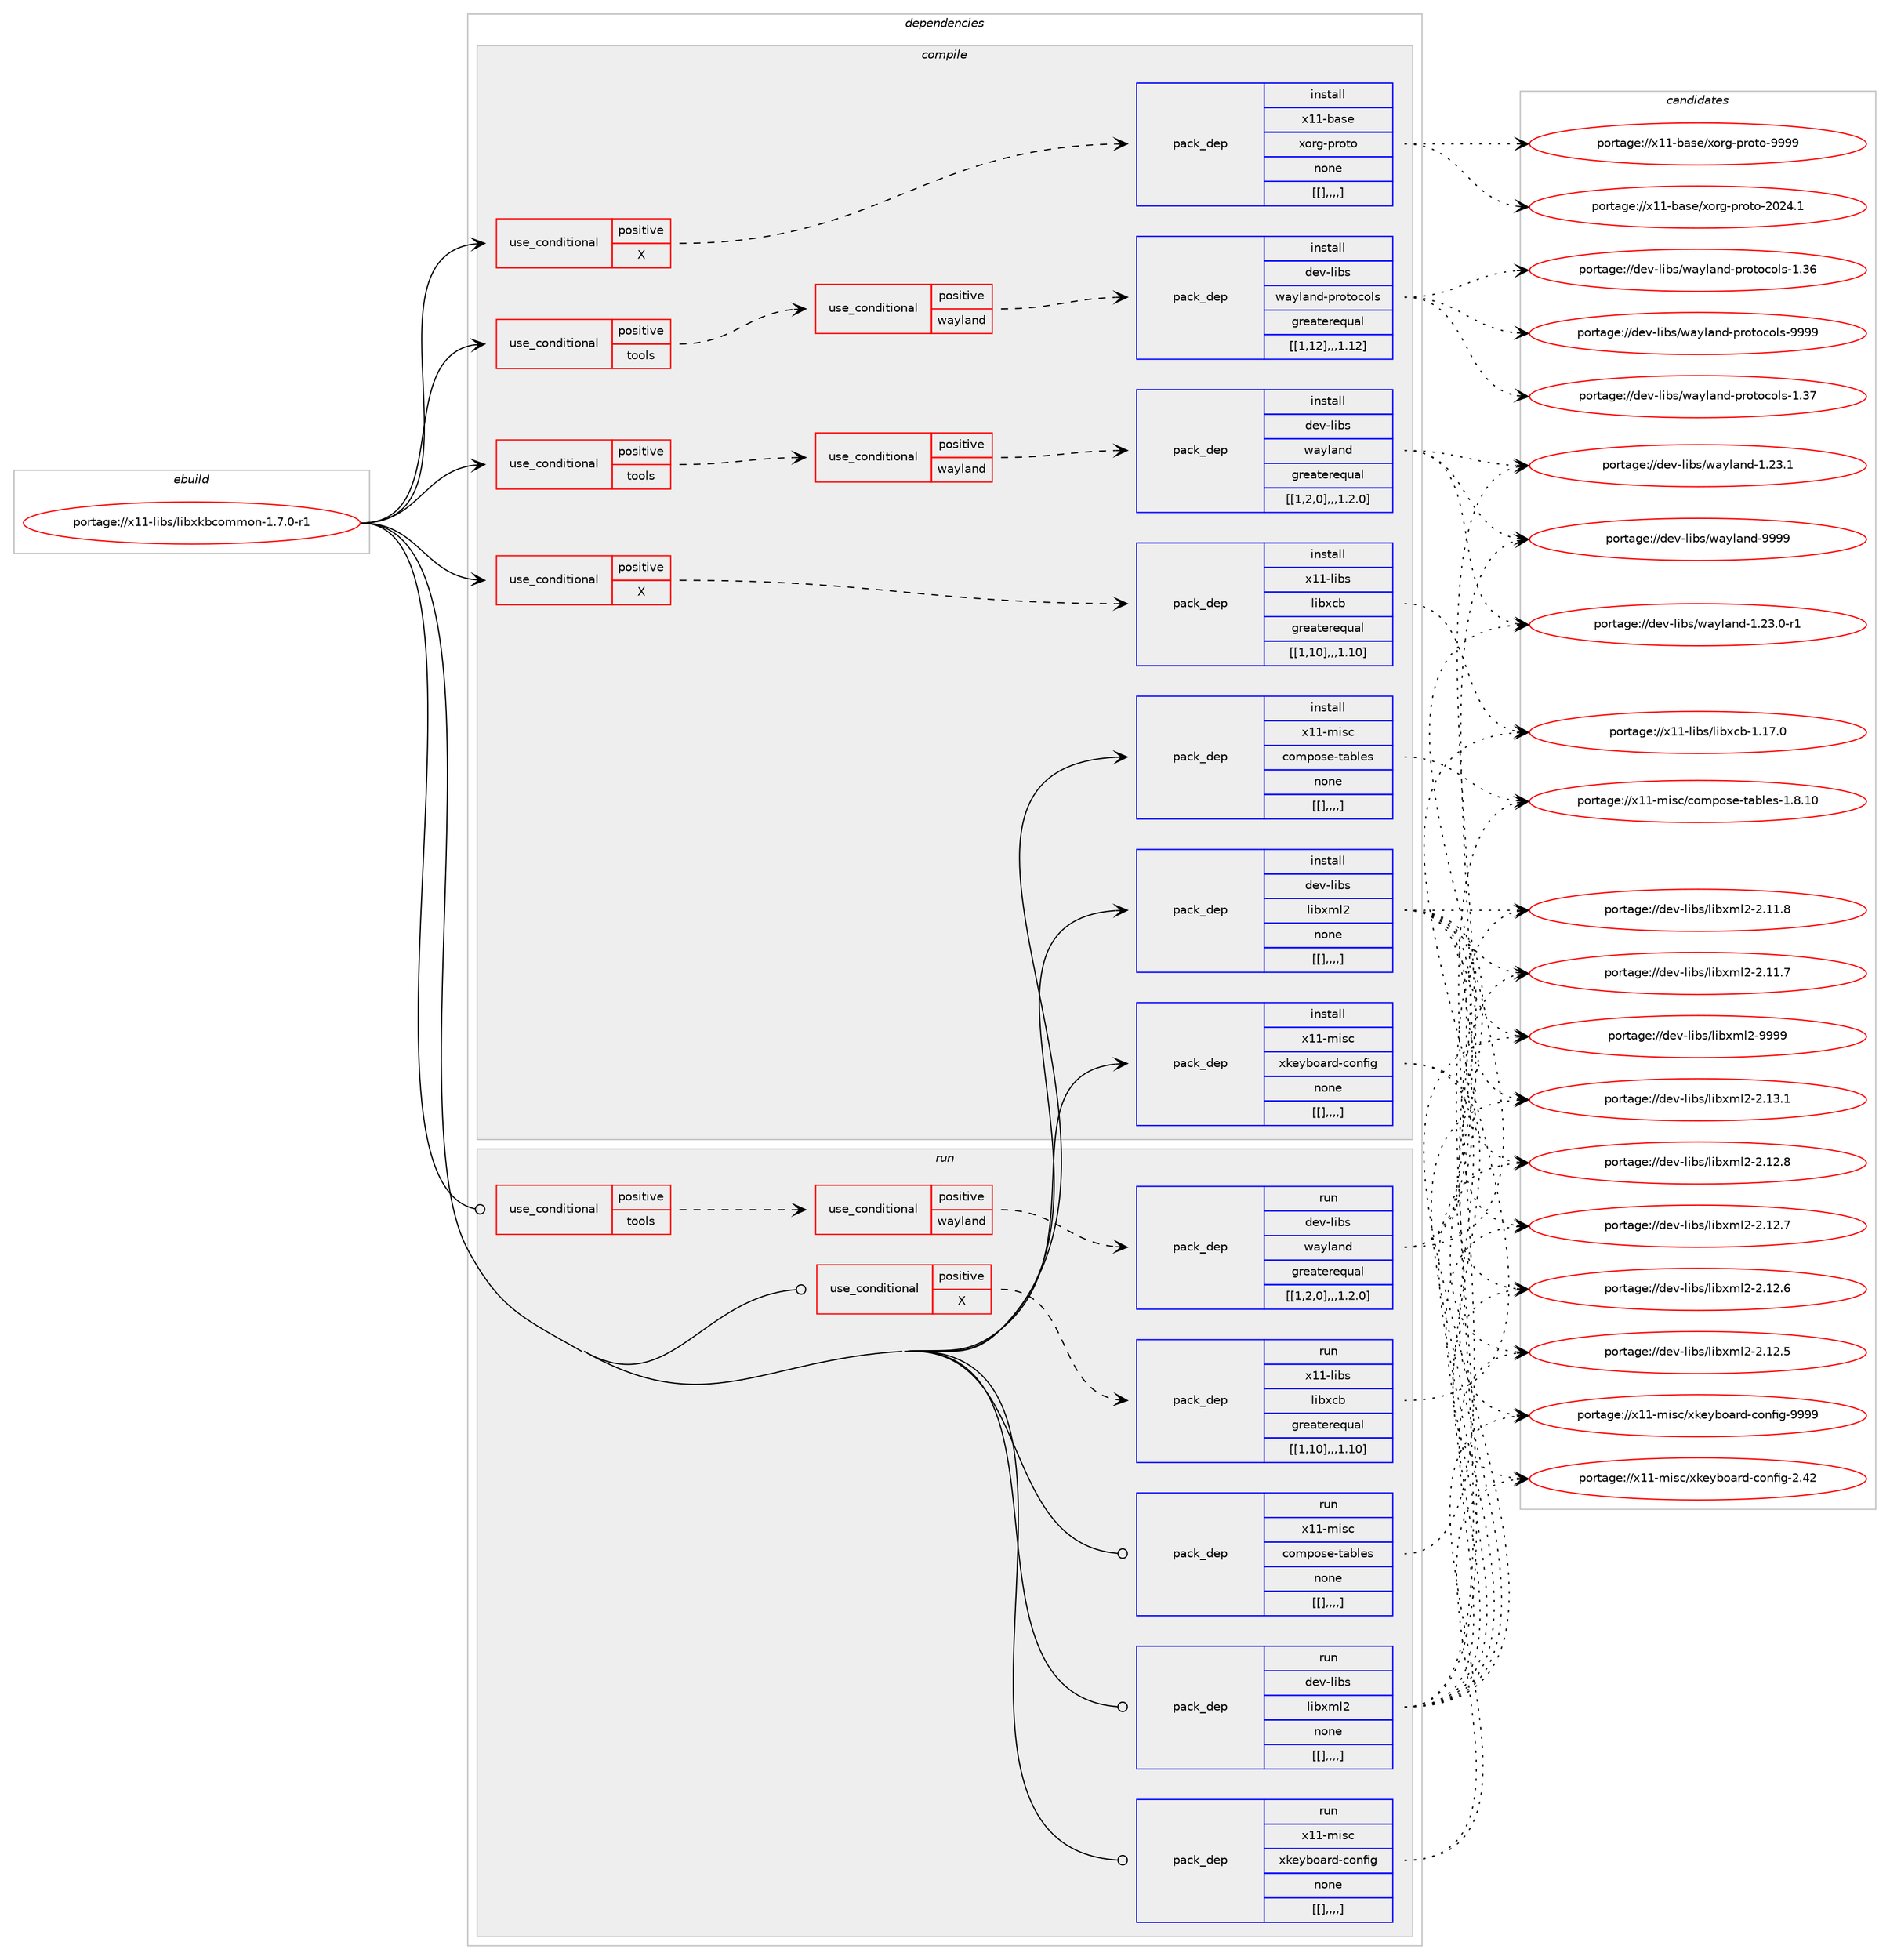 digraph prolog {

# *************
# Graph options
# *************

newrank=true;
concentrate=true;
compound=true;
graph [rankdir=LR,fontname=Helvetica,fontsize=10,ranksep=1.5];#, ranksep=2.5, nodesep=0.2];
edge  [arrowhead=vee];
node  [fontname=Helvetica,fontsize=10];

# **********
# The ebuild
# **********

subgraph cluster_leftcol {
color=gray;
label=<<i>ebuild</i>>;
id [label="portage://x11-libs/libxkbcommon-1.7.0-r1", color=red, width=4, href="../x11-libs/libxkbcommon-1.7.0-r1.svg"];
}

# ****************
# The dependencies
# ****************

subgraph cluster_midcol {
color=gray;
label=<<i>dependencies</i>>;
subgraph cluster_compile {
fillcolor="#eeeeee";
style=filled;
label=<<i>compile</i>>;
subgraph cond7040 {
dependency20641 [label=<<TABLE BORDER="0" CELLBORDER="1" CELLSPACING="0" CELLPADDING="4"><TR><TD ROWSPAN="3" CELLPADDING="10">use_conditional</TD></TR><TR><TD>positive</TD></TR><TR><TD>X</TD></TR></TABLE>>, shape=none, color=red];
subgraph pack13394 {
dependency20642 [label=<<TABLE BORDER="0" CELLBORDER="1" CELLSPACING="0" CELLPADDING="4" WIDTH="220"><TR><TD ROWSPAN="6" CELLPADDING="30">pack_dep</TD></TR><TR><TD WIDTH="110">install</TD></TR><TR><TD>x11-base</TD></TR><TR><TD>xorg-proto</TD></TR><TR><TD>none</TD></TR><TR><TD>[[],,,,]</TD></TR></TABLE>>, shape=none, color=blue];
}
dependency20641:e -> dependency20642:w [weight=20,style="dashed",arrowhead="vee"];
}
id:e -> dependency20641:w [weight=20,style="solid",arrowhead="vee"];
subgraph cond7041 {
dependency20643 [label=<<TABLE BORDER="0" CELLBORDER="1" CELLSPACING="0" CELLPADDING="4"><TR><TD ROWSPAN="3" CELLPADDING="10">use_conditional</TD></TR><TR><TD>positive</TD></TR><TR><TD>X</TD></TR></TABLE>>, shape=none, color=red];
subgraph pack13395 {
dependency20644 [label=<<TABLE BORDER="0" CELLBORDER="1" CELLSPACING="0" CELLPADDING="4" WIDTH="220"><TR><TD ROWSPAN="6" CELLPADDING="30">pack_dep</TD></TR><TR><TD WIDTH="110">install</TD></TR><TR><TD>x11-libs</TD></TR><TR><TD>libxcb</TD></TR><TR><TD>greaterequal</TD></TR><TR><TD>[[1,10],,,1.10]</TD></TR></TABLE>>, shape=none, color=blue];
}
dependency20643:e -> dependency20644:w [weight=20,style="dashed",arrowhead="vee"];
}
id:e -> dependency20643:w [weight=20,style="solid",arrowhead="vee"];
subgraph cond7042 {
dependency20645 [label=<<TABLE BORDER="0" CELLBORDER="1" CELLSPACING="0" CELLPADDING="4"><TR><TD ROWSPAN="3" CELLPADDING="10">use_conditional</TD></TR><TR><TD>positive</TD></TR><TR><TD>tools</TD></TR></TABLE>>, shape=none, color=red];
subgraph cond7043 {
dependency20646 [label=<<TABLE BORDER="0" CELLBORDER="1" CELLSPACING="0" CELLPADDING="4"><TR><TD ROWSPAN="3" CELLPADDING="10">use_conditional</TD></TR><TR><TD>positive</TD></TR><TR><TD>wayland</TD></TR></TABLE>>, shape=none, color=red];
subgraph pack13396 {
dependency20647 [label=<<TABLE BORDER="0" CELLBORDER="1" CELLSPACING="0" CELLPADDING="4" WIDTH="220"><TR><TD ROWSPAN="6" CELLPADDING="30">pack_dep</TD></TR><TR><TD WIDTH="110">install</TD></TR><TR><TD>dev-libs</TD></TR><TR><TD>wayland</TD></TR><TR><TD>greaterequal</TD></TR><TR><TD>[[1,2,0],,,1.2.0]</TD></TR></TABLE>>, shape=none, color=blue];
}
dependency20646:e -> dependency20647:w [weight=20,style="dashed",arrowhead="vee"];
}
dependency20645:e -> dependency20646:w [weight=20,style="dashed",arrowhead="vee"];
}
id:e -> dependency20645:w [weight=20,style="solid",arrowhead="vee"];
subgraph cond7044 {
dependency20648 [label=<<TABLE BORDER="0" CELLBORDER="1" CELLSPACING="0" CELLPADDING="4"><TR><TD ROWSPAN="3" CELLPADDING="10">use_conditional</TD></TR><TR><TD>positive</TD></TR><TR><TD>tools</TD></TR></TABLE>>, shape=none, color=red];
subgraph cond7045 {
dependency20649 [label=<<TABLE BORDER="0" CELLBORDER="1" CELLSPACING="0" CELLPADDING="4"><TR><TD ROWSPAN="3" CELLPADDING="10">use_conditional</TD></TR><TR><TD>positive</TD></TR><TR><TD>wayland</TD></TR></TABLE>>, shape=none, color=red];
subgraph pack13397 {
dependency20650 [label=<<TABLE BORDER="0" CELLBORDER="1" CELLSPACING="0" CELLPADDING="4" WIDTH="220"><TR><TD ROWSPAN="6" CELLPADDING="30">pack_dep</TD></TR><TR><TD WIDTH="110">install</TD></TR><TR><TD>dev-libs</TD></TR><TR><TD>wayland-protocols</TD></TR><TR><TD>greaterequal</TD></TR><TR><TD>[[1,12],,,1.12]</TD></TR></TABLE>>, shape=none, color=blue];
}
dependency20649:e -> dependency20650:w [weight=20,style="dashed",arrowhead="vee"];
}
dependency20648:e -> dependency20649:w [weight=20,style="dashed",arrowhead="vee"];
}
id:e -> dependency20648:w [weight=20,style="solid",arrowhead="vee"];
subgraph pack13398 {
dependency20651 [label=<<TABLE BORDER="0" CELLBORDER="1" CELLSPACING="0" CELLPADDING="4" WIDTH="220"><TR><TD ROWSPAN="6" CELLPADDING="30">pack_dep</TD></TR><TR><TD WIDTH="110">install</TD></TR><TR><TD>dev-libs</TD></TR><TR><TD>libxml2</TD></TR><TR><TD>none</TD></TR><TR><TD>[[],,,,]</TD></TR></TABLE>>, shape=none, color=blue];
}
id:e -> dependency20651:w [weight=20,style="solid",arrowhead="vee"];
subgraph pack13399 {
dependency20652 [label=<<TABLE BORDER="0" CELLBORDER="1" CELLSPACING="0" CELLPADDING="4" WIDTH="220"><TR><TD ROWSPAN="6" CELLPADDING="30">pack_dep</TD></TR><TR><TD WIDTH="110">install</TD></TR><TR><TD>x11-misc</TD></TR><TR><TD>compose-tables</TD></TR><TR><TD>none</TD></TR><TR><TD>[[],,,,]</TD></TR></TABLE>>, shape=none, color=blue];
}
id:e -> dependency20652:w [weight=20,style="solid",arrowhead="vee"];
subgraph pack13400 {
dependency20653 [label=<<TABLE BORDER="0" CELLBORDER="1" CELLSPACING="0" CELLPADDING="4" WIDTH="220"><TR><TD ROWSPAN="6" CELLPADDING="30">pack_dep</TD></TR><TR><TD WIDTH="110">install</TD></TR><TR><TD>x11-misc</TD></TR><TR><TD>xkeyboard-config</TD></TR><TR><TD>none</TD></TR><TR><TD>[[],,,,]</TD></TR></TABLE>>, shape=none, color=blue];
}
id:e -> dependency20653:w [weight=20,style="solid",arrowhead="vee"];
}
subgraph cluster_compileandrun {
fillcolor="#eeeeee";
style=filled;
label=<<i>compile and run</i>>;
}
subgraph cluster_run {
fillcolor="#eeeeee";
style=filled;
label=<<i>run</i>>;
subgraph cond7046 {
dependency20654 [label=<<TABLE BORDER="0" CELLBORDER="1" CELLSPACING="0" CELLPADDING="4"><TR><TD ROWSPAN="3" CELLPADDING="10">use_conditional</TD></TR><TR><TD>positive</TD></TR><TR><TD>X</TD></TR></TABLE>>, shape=none, color=red];
subgraph pack13401 {
dependency20655 [label=<<TABLE BORDER="0" CELLBORDER="1" CELLSPACING="0" CELLPADDING="4" WIDTH="220"><TR><TD ROWSPAN="6" CELLPADDING="30">pack_dep</TD></TR><TR><TD WIDTH="110">run</TD></TR><TR><TD>x11-libs</TD></TR><TR><TD>libxcb</TD></TR><TR><TD>greaterequal</TD></TR><TR><TD>[[1,10],,,1.10]</TD></TR></TABLE>>, shape=none, color=blue];
}
dependency20654:e -> dependency20655:w [weight=20,style="dashed",arrowhead="vee"];
}
id:e -> dependency20654:w [weight=20,style="solid",arrowhead="odot"];
subgraph cond7047 {
dependency20656 [label=<<TABLE BORDER="0" CELLBORDER="1" CELLSPACING="0" CELLPADDING="4"><TR><TD ROWSPAN="3" CELLPADDING="10">use_conditional</TD></TR><TR><TD>positive</TD></TR><TR><TD>tools</TD></TR></TABLE>>, shape=none, color=red];
subgraph cond7048 {
dependency20657 [label=<<TABLE BORDER="0" CELLBORDER="1" CELLSPACING="0" CELLPADDING="4"><TR><TD ROWSPAN="3" CELLPADDING="10">use_conditional</TD></TR><TR><TD>positive</TD></TR><TR><TD>wayland</TD></TR></TABLE>>, shape=none, color=red];
subgraph pack13402 {
dependency20658 [label=<<TABLE BORDER="0" CELLBORDER="1" CELLSPACING="0" CELLPADDING="4" WIDTH="220"><TR><TD ROWSPAN="6" CELLPADDING="30">pack_dep</TD></TR><TR><TD WIDTH="110">run</TD></TR><TR><TD>dev-libs</TD></TR><TR><TD>wayland</TD></TR><TR><TD>greaterequal</TD></TR><TR><TD>[[1,2,0],,,1.2.0]</TD></TR></TABLE>>, shape=none, color=blue];
}
dependency20657:e -> dependency20658:w [weight=20,style="dashed",arrowhead="vee"];
}
dependency20656:e -> dependency20657:w [weight=20,style="dashed",arrowhead="vee"];
}
id:e -> dependency20656:w [weight=20,style="solid",arrowhead="odot"];
subgraph pack13403 {
dependency20659 [label=<<TABLE BORDER="0" CELLBORDER="1" CELLSPACING="0" CELLPADDING="4" WIDTH="220"><TR><TD ROWSPAN="6" CELLPADDING="30">pack_dep</TD></TR><TR><TD WIDTH="110">run</TD></TR><TR><TD>dev-libs</TD></TR><TR><TD>libxml2</TD></TR><TR><TD>none</TD></TR><TR><TD>[[],,,,]</TD></TR></TABLE>>, shape=none, color=blue];
}
id:e -> dependency20659:w [weight=20,style="solid",arrowhead="odot"];
subgraph pack13404 {
dependency20660 [label=<<TABLE BORDER="0" CELLBORDER="1" CELLSPACING="0" CELLPADDING="4" WIDTH="220"><TR><TD ROWSPAN="6" CELLPADDING="30">pack_dep</TD></TR><TR><TD WIDTH="110">run</TD></TR><TR><TD>x11-misc</TD></TR><TR><TD>compose-tables</TD></TR><TR><TD>none</TD></TR><TR><TD>[[],,,,]</TD></TR></TABLE>>, shape=none, color=blue];
}
id:e -> dependency20660:w [weight=20,style="solid",arrowhead="odot"];
subgraph pack13405 {
dependency20661 [label=<<TABLE BORDER="0" CELLBORDER="1" CELLSPACING="0" CELLPADDING="4" WIDTH="220"><TR><TD ROWSPAN="6" CELLPADDING="30">pack_dep</TD></TR><TR><TD WIDTH="110">run</TD></TR><TR><TD>x11-misc</TD></TR><TR><TD>xkeyboard-config</TD></TR><TR><TD>none</TD></TR><TR><TD>[[],,,,]</TD></TR></TABLE>>, shape=none, color=blue];
}
id:e -> dependency20661:w [weight=20,style="solid",arrowhead="odot"];
}
}

# **************
# The candidates
# **************

subgraph cluster_choices {
rank=same;
color=gray;
label=<<i>candidates</i>>;

subgraph choice13394 {
color=black;
nodesep=1;
choice120494945989711510147120111114103451121141111161114557575757 [label="portage://x11-base/xorg-proto-9999", color=red, width=4,href="../x11-base/xorg-proto-9999.svg"];
choice1204949459897115101471201111141034511211411111611145504850524649 [label="portage://x11-base/xorg-proto-2024.1", color=red, width=4,href="../x11-base/xorg-proto-2024.1.svg"];
dependency20642:e -> choice120494945989711510147120111114103451121141111161114557575757:w [style=dotted,weight="100"];
dependency20642:e -> choice1204949459897115101471201111141034511211411111611145504850524649:w [style=dotted,weight="100"];
}
subgraph choice13395 {
color=black;
nodesep=1;
choice120494945108105981154710810598120999845494649554648 [label="portage://x11-libs/libxcb-1.17.0", color=red, width=4,href="../x11-libs/libxcb-1.17.0.svg"];
dependency20644:e -> choice120494945108105981154710810598120999845494649554648:w [style=dotted,weight="100"];
}
subgraph choice13396 {
color=black;
nodesep=1;
choice10010111845108105981154711997121108971101004557575757 [label="portage://dev-libs/wayland-9999", color=red, width=4,href="../dev-libs/wayland-9999.svg"];
choice100101118451081059811547119971211089711010045494650514649 [label="portage://dev-libs/wayland-1.23.1", color=red, width=4,href="../dev-libs/wayland-1.23.1.svg"];
choice1001011184510810598115471199712110897110100454946505146484511449 [label="portage://dev-libs/wayland-1.23.0-r1", color=red, width=4,href="../dev-libs/wayland-1.23.0-r1.svg"];
dependency20647:e -> choice10010111845108105981154711997121108971101004557575757:w [style=dotted,weight="100"];
dependency20647:e -> choice100101118451081059811547119971211089711010045494650514649:w [style=dotted,weight="100"];
dependency20647:e -> choice1001011184510810598115471199712110897110100454946505146484511449:w [style=dotted,weight="100"];
}
subgraph choice13397 {
color=black;
nodesep=1;
choice100101118451081059811547119971211089711010045112114111116111991111081154557575757 [label="portage://dev-libs/wayland-protocols-9999", color=red, width=4,href="../dev-libs/wayland-protocols-9999.svg"];
choice100101118451081059811547119971211089711010045112114111116111991111081154549465155 [label="portage://dev-libs/wayland-protocols-1.37", color=red, width=4,href="../dev-libs/wayland-protocols-1.37.svg"];
choice100101118451081059811547119971211089711010045112114111116111991111081154549465154 [label="portage://dev-libs/wayland-protocols-1.36", color=red, width=4,href="../dev-libs/wayland-protocols-1.36.svg"];
dependency20650:e -> choice100101118451081059811547119971211089711010045112114111116111991111081154557575757:w [style=dotted,weight="100"];
dependency20650:e -> choice100101118451081059811547119971211089711010045112114111116111991111081154549465155:w [style=dotted,weight="100"];
dependency20650:e -> choice100101118451081059811547119971211089711010045112114111116111991111081154549465154:w [style=dotted,weight="100"];
}
subgraph choice13398 {
color=black;
nodesep=1;
choice10010111845108105981154710810598120109108504557575757 [label="portage://dev-libs/libxml2-9999", color=red, width=4,href="../dev-libs/libxml2-9999.svg"];
choice100101118451081059811547108105981201091085045504649514649 [label="portage://dev-libs/libxml2-2.13.1", color=red, width=4,href="../dev-libs/libxml2-2.13.1.svg"];
choice100101118451081059811547108105981201091085045504649504656 [label="portage://dev-libs/libxml2-2.12.8", color=red, width=4,href="../dev-libs/libxml2-2.12.8.svg"];
choice100101118451081059811547108105981201091085045504649504655 [label="portage://dev-libs/libxml2-2.12.7", color=red, width=4,href="../dev-libs/libxml2-2.12.7.svg"];
choice100101118451081059811547108105981201091085045504649504654 [label="portage://dev-libs/libxml2-2.12.6", color=red, width=4,href="../dev-libs/libxml2-2.12.6.svg"];
choice100101118451081059811547108105981201091085045504649504653 [label="portage://dev-libs/libxml2-2.12.5", color=red, width=4,href="../dev-libs/libxml2-2.12.5.svg"];
choice100101118451081059811547108105981201091085045504649494656 [label="portage://dev-libs/libxml2-2.11.8", color=red, width=4,href="../dev-libs/libxml2-2.11.8.svg"];
choice100101118451081059811547108105981201091085045504649494655 [label="portage://dev-libs/libxml2-2.11.7", color=red, width=4,href="../dev-libs/libxml2-2.11.7.svg"];
dependency20651:e -> choice10010111845108105981154710810598120109108504557575757:w [style=dotted,weight="100"];
dependency20651:e -> choice100101118451081059811547108105981201091085045504649514649:w [style=dotted,weight="100"];
dependency20651:e -> choice100101118451081059811547108105981201091085045504649504656:w [style=dotted,weight="100"];
dependency20651:e -> choice100101118451081059811547108105981201091085045504649504655:w [style=dotted,weight="100"];
dependency20651:e -> choice100101118451081059811547108105981201091085045504649504654:w [style=dotted,weight="100"];
dependency20651:e -> choice100101118451081059811547108105981201091085045504649504653:w [style=dotted,weight="100"];
dependency20651:e -> choice100101118451081059811547108105981201091085045504649494656:w [style=dotted,weight="100"];
dependency20651:e -> choice100101118451081059811547108105981201091085045504649494655:w [style=dotted,weight="100"];
}
subgraph choice13399 {
color=black;
nodesep=1;
choice12049494510910511599479911110911211111510145116979810810111545494656464948 [label="portage://x11-misc/compose-tables-1.8.10", color=red, width=4,href="../x11-misc/compose-tables-1.8.10.svg"];
dependency20652:e -> choice12049494510910511599479911110911211111510145116979810810111545494656464948:w [style=dotted,weight="100"];
}
subgraph choice13400 {
color=black;
nodesep=1;
choice1204949451091051159947120107101121981119711410045991111101021051034557575757 [label="portage://x11-misc/xkeyboard-config-9999", color=red, width=4,href="../x11-misc/xkeyboard-config-9999.svg"];
choice1204949451091051159947120107101121981119711410045991111101021051034550465250 [label="portage://x11-misc/xkeyboard-config-2.42", color=red, width=4,href="../x11-misc/xkeyboard-config-2.42.svg"];
dependency20653:e -> choice1204949451091051159947120107101121981119711410045991111101021051034557575757:w [style=dotted,weight="100"];
dependency20653:e -> choice1204949451091051159947120107101121981119711410045991111101021051034550465250:w [style=dotted,weight="100"];
}
subgraph choice13401 {
color=black;
nodesep=1;
choice120494945108105981154710810598120999845494649554648 [label="portage://x11-libs/libxcb-1.17.0", color=red, width=4,href="../x11-libs/libxcb-1.17.0.svg"];
dependency20655:e -> choice120494945108105981154710810598120999845494649554648:w [style=dotted,weight="100"];
}
subgraph choice13402 {
color=black;
nodesep=1;
choice10010111845108105981154711997121108971101004557575757 [label="portage://dev-libs/wayland-9999", color=red, width=4,href="../dev-libs/wayland-9999.svg"];
choice100101118451081059811547119971211089711010045494650514649 [label="portage://dev-libs/wayland-1.23.1", color=red, width=4,href="../dev-libs/wayland-1.23.1.svg"];
choice1001011184510810598115471199712110897110100454946505146484511449 [label="portage://dev-libs/wayland-1.23.0-r1", color=red, width=4,href="../dev-libs/wayland-1.23.0-r1.svg"];
dependency20658:e -> choice10010111845108105981154711997121108971101004557575757:w [style=dotted,weight="100"];
dependency20658:e -> choice100101118451081059811547119971211089711010045494650514649:w [style=dotted,weight="100"];
dependency20658:e -> choice1001011184510810598115471199712110897110100454946505146484511449:w [style=dotted,weight="100"];
}
subgraph choice13403 {
color=black;
nodesep=1;
choice10010111845108105981154710810598120109108504557575757 [label="portage://dev-libs/libxml2-9999", color=red, width=4,href="../dev-libs/libxml2-9999.svg"];
choice100101118451081059811547108105981201091085045504649514649 [label="portage://dev-libs/libxml2-2.13.1", color=red, width=4,href="../dev-libs/libxml2-2.13.1.svg"];
choice100101118451081059811547108105981201091085045504649504656 [label="portage://dev-libs/libxml2-2.12.8", color=red, width=4,href="../dev-libs/libxml2-2.12.8.svg"];
choice100101118451081059811547108105981201091085045504649504655 [label="portage://dev-libs/libxml2-2.12.7", color=red, width=4,href="../dev-libs/libxml2-2.12.7.svg"];
choice100101118451081059811547108105981201091085045504649504654 [label="portage://dev-libs/libxml2-2.12.6", color=red, width=4,href="../dev-libs/libxml2-2.12.6.svg"];
choice100101118451081059811547108105981201091085045504649504653 [label="portage://dev-libs/libxml2-2.12.5", color=red, width=4,href="../dev-libs/libxml2-2.12.5.svg"];
choice100101118451081059811547108105981201091085045504649494656 [label="portage://dev-libs/libxml2-2.11.8", color=red, width=4,href="../dev-libs/libxml2-2.11.8.svg"];
choice100101118451081059811547108105981201091085045504649494655 [label="portage://dev-libs/libxml2-2.11.7", color=red, width=4,href="../dev-libs/libxml2-2.11.7.svg"];
dependency20659:e -> choice10010111845108105981154710810598120109108504557575757:w [style=dotted,weight="100"];
dependency20659:e -> choice100101118451081059811547108105981201091085045504649514649:w [style=dotted,weight="100"];
dependency20659:e -> choice100101118451081059811547108105981201091085045504649504656:w [style=dotted,weight="100"];
dependency20659:e -> choice100101118451081059811547108105981201091085045504649504655:w [style=dotted,weight="100"];
dependency20659:e -> choice100101118451081059811547108105981201091085045504649504654:w [style=dotted,weight="100"];
dependency20659:e -> choice100101118451081059811547108105981201091085045504649504653:w [style=dotted,weight="100"];
dependency20659:e -> choice100101118451081059811547108105981201091085045504649494656:w [style=dotted,weight="100"];
dependency20659:e -> choice100101118451081059811547108105981201091085045504649494655:w [style=dotted,weight="100"];
}
subgraph choice13404 {
color=black;
nodesep=1;
choice12049494510910511599479911110911211111510145116979810810111545494656464948 [label="portage://x11-misc/compose-tables-1.8.10", color=red, width=4,href="../x11-misc/compose-tables-1.8.10.svg"];
dependency20660:e -> choice12049494510910511599479911110911211111510145116979810810111545494656464948:w [style=dotted,weight="100"];
}
subgraph choice13405 {
color=black;
nodesep=1;
choice1204949451091051159947120107101121981119711410045991111101021051034557575757 [label="portage://x11-misc/xkeyboard-config-9999", color=red, width=4,href="../x11-misc/xkeyboard-config-9999.svg"];
choice1204949451091051159947120107101121981119711410045991111101021051034550465250 [label="portage://x11-misc/xkeyboard-config-2.42", color=red, width=4,href="../x11-misc/xkeyboard-config-2.42.svg"];
dependency20661:e -> choice1204949451091051159947120107101121981119711410045991111101021051034557575757:w [style=dotted,weight="100"];
dependency20661:e -> choice1204949451091051159947120107101121981119711410045991111101021051034550465250:w [style=dotted,weight="100"];
}
}

}
